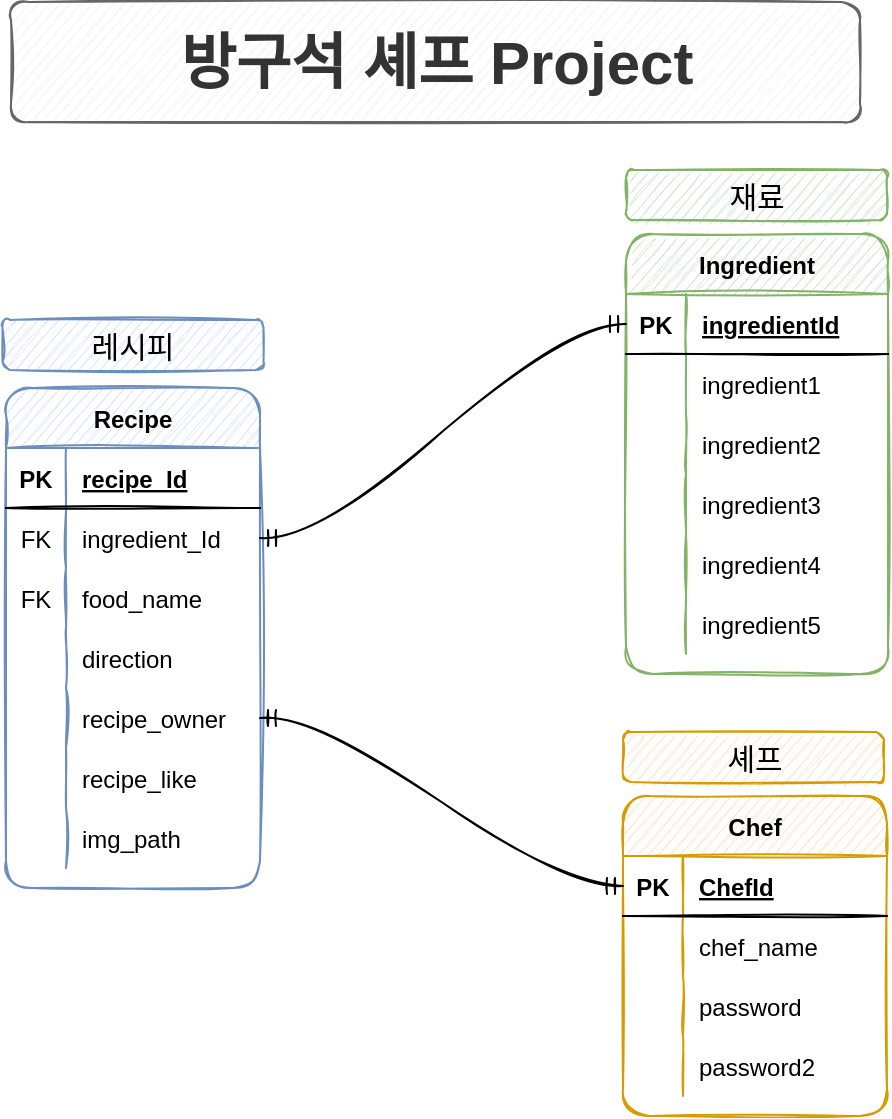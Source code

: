 <mxfile version="14.9.9" type="github">
  <diagram id="R2lEEEUBdFMjLlhIrx00" name="Page-1">
    <mxGraphModel dx="1422" dy="772" grid="0" gridSize="10" guides="1" tooltips="1" connect="1" arrows="1" fold="1" page="1" pageScale="1" pageWidth="850" pageHeight="1100" background="none" math="0" shadow="0" extFonts="Permanent Marker^https://fonts.googleapis.com/css?family=Permanent+Marker">
      <root>
        <mxCell id="0" />
        <mxCell id="1" parent="0" />
        <mxCell id="C-vyLk0tnHw3VtMMgP7b-2" value="Ingredient" style="shape=table;startSize=30;container=1;collapsible=1;childLayout=tableLayout;fixedRows=1;rowLines=0;fontStyle=1;align=center;resizeLast=1;fillColor=#d5e8d4;strokeColor=#82b366;sketch=1;rounded=1;" parent="1" vertex="1">
          <mxGeometry x="502" y="377" width="131" height="220" as="geometry" />
        </mxCell>
        <mxCell id="C-vyLk0tnHw3VtMMgP7b-3" value="" style="shape=partialRectangle;collapsible=0;dropTarget=0;pointerEvents=0;fillColor=none;points=[[0,0.5],[1,0.5]];portConstraint=eastwest;top=0;left=0;right=0;bottom=1;sketch=1;rounded=1;" parent="C-vyLk0tnHw3VtMMgP7b-2" vertex="1">
          <mxGeometry y="30" width="131" height="30" as="geometry" />
        </mxCell>
        <mxCell id="C-vyLk0tnHw3VtMMgP7b-4" value="PK" style="shape=partialRectangle;overflow=hidden;connectable=0;fillColor=none;top=0;left=0;bottom=0;right=0;fontStyle=1;sketch=1;rounded=1;" parent="C-vyLk0tnHw3VtMMgP7b-3" vertex="1">
          <mxGeometry width="30" height="30" as="geometry" />
        </mxCell>
        <mxCell id="C-vyLk0tnHw3VtMMgP7b-5" value="ingredientId" style="shape=partialRectangle;overflow=hidden;connectable=0;fillColor=none;top=0;left=0;bottom=0;right=0;align=left;spacingLeft=6;fontStyle=5;sketch=1;rounded=1;" parent="C-vyLk0tnHw3VtMMgP7b-3" vertex="1">
          <mxGeometry x="30" width="101" height="30" as="geometry" />
        </mxCell>
        <mxCell id="C-vyLk0tnHw3VtMMgP7b-6" value="" style="shape=partialRectangle;collapsible=0;dropTarget=0;pointerEvents=0;fillColor=none;points=[[0,0.5],[1,0.5]];portConstraint=eastwest;top=0;left=0;right=0;bottom=0;sketch=1;rounded=1;" parent="C-vyLk0tnHw3VtMMgP7b-2" vertex="1">
          <mxGeometry y="60" width="131" height="30" as="geometry" />
        </mxCell>
        <mxCell id="C-vyLk0tnHw3VtMMgP7b-7" value="" style="shape=partialRectangle;overflow=hidden;connectable=0;fillColor=none;top=0;left=0;bottom=0;right=0;sketch=1;rounded=1;" parent="C-vyLk0tnHw3VtMMgP7b-6" vertex="1">
          <mxGeometry width="30" height="30" as="geometry" />
        </mxCell>
        <mxCell id="C-vyLk0tnHw3VtMMgP7b-8" value="ingredient1" style="shape=partialRectangle;overflow=hidden;connectable=0;fillColor=none;top=0;left=0;bottom=0;right=0;align=left;spacingLeft=6;sketch=1;rounded=1;" parent="C-vyLk0tnHw3VtMMgP7b-6" vertex="1">
          <mxGeometry x="30" width="101" height="30" as="geometry" />
        </mxCell>
        <mxCell id="C-vyLk0tnHw3VtMMgP7b-9" value="" style="shape=partialRectangle;collapsible=0;dropTarget=0;pointerEvents=0;fillColor=none;points=[[0,0.5],[1,0.5]];portConstraint=eastwest;top=0;left=0;right=0;bottom=0;sketch=1;rounded=1;" parent="C-vyLk0tnHw3VtMMgP7b-2" vertex="1">
          <mxGeometry y="90" width="131" height="30" as="geometry" />
        </mxCell>
        <mxCell id="C-vyLk0tnHw3VtMMgP7b-10" value="" style="shape=partialRectangle;overflow=hidden;connectable=0;fillColor=none;top=0;left=0;bottom=0;right=0;sketch=1;rounded=1;" parent="C-vyLk0tnHw3VtMMgP7b-9" vertex="1">
          <mxGeometry width="30" height="30" as="geometry" />
        </mxCell>
        <mxCell id="C-vyLk0tnHw3VtMMgP7b-11" value="ingredient2" style="shape=partialRectangle;overflow=hidden;connectable=0;fillColor=none;top=0;left=0;bottom=0;right=0;align=left;spacingLeft=6;sketch=1;rounded=1;" parent="C-vyLk0tnHw3VtMMgP7b-9" vertex="1">
          <mxGeometry x="30" width="101" height="30" as="geometry" />
        </mxCell>
        <mxCell id="Hj7KjqUA9shZ7UaCxK6g-7" value="" style="shape=partialRectangle;collapsible=0;dropTarget=0;pointerEvents=0;fillColor=none;points=[[0,0.5],[1,0.5]];portConstraint=eastwest;top=0;left=0;right=0;bottom=0;sketch=1;rounded=1;" parent="C-vyLk0tnHw3VtMMgP7b-2" vertex="1">
          <mxGeometry y="120" width="131" height="30" as="geometry" />
        </mxCell>
        <mxCell id="Hj7KjqUA9shZ7UaCxK6g-8" value="" style="shape=partialRectangle;overflow=hidden;connectable=0;fillColor=none;top=0;left=0;bottom=0;right=0;sketch=1;rounded=1;" parent="Hj7KjqUA9shZ7UaCxK6g-7" vertex="1">
          <mxGeometry width="30" height="30" as="geometry" />
        </mxCell>
        <mxCell id="Hj7KjqUA9shZ7UaCxK6g-9" value="ingredient3" style="shape=partialRectangle;overflow=hidden;connectable=0;fillColor=none;top=0;left=0;bottom=0;right=0;align=left;spacingLeft=6;sketch=1;rounded=1;" parent="Hj7KjqUA9shZ7UaCxK6g-7" vertex="1">
          <mxGeometry x="30" width="101" height="30" as="geometry" />
        </mxCell>
        <mxCell id="Hj7KjqUA9shZ7UaCxK6g-10" value="" style="shape=partialRectangle;collapsible=0;dropTarget=0;pointerEvents=0;fillColor=none;points=[[0,0.5],[1,0.5]];portConstraint=eastwest;top=0;left=0;right=0;bottom=0;sketch=1;rounded=1;" parent="C-vyLk0tnHw3VtMMgP7b-2" vertex="1">
          <mxGeometry y="150" width="131" height="30" as="geometry" />
        </mxCell>
        <mxCell id="Hj7KjqUA9shZ7UaCxK6g-11" value="" style="shape=partialRectangle;overflow=hidden;connectable=0;fillColor=none;top=0;left=0;bottom=0;right=0;sketch=1;rounded=1;" parent="Hj7KjqUA9shZ7UaCxK6g-10" vertex="1">
          <mxGeometry width="30" height="30" as="geometry" />
        </mxCell>
        <mxCell id="Hj7KjqUA9shZ7UaCxK6g-12" value="ingredient4" style="shape=partialRectangle;overflow=hidden;connectable=0;fillColor=none;top=0;left=0;bottom=0;right=0;align=left;spacingLeft=6;sketch=1;rounded=1;" parent="Hj7KjqUA9shZ7UaCxK6g-10" vertex="1">
          <mxGeometry x="30" width="101" height="30" as="geometry" />
        </mxCell>
        <mxCell id="Hj7KjqUA9shZ7UaCxK6g-13" value="" style="shape=partialRectangle;collapsible=0;dropTarget=0;pointerEvents=0;fillColor=none;points=[[0,0.5],[1,0.5]];portConstraint=eastwest;top=0;left=0;right=0;bottom=0;sketch=1;rounded=1;" parent="C-vyLk0tnHw3VtMMgP7b-2" vertex="1">
          <mxGeometry y="180" width="131" height="30" as="geometry" />
        </mxCell>
        <mxCell id="Hj7KjqUA9shZ7UaCxK6g-14" value="" style="shape=partialRectangle;overflow=hidden;connectable=0;fillColor=none;top=0;left=0;bottom=0;right=0;sketch=1;rounded=1;" parent="Hj7KjqUA9shZ7UaCxK6g-13" vertex="1">
          <mxGeometry width="30" height="30" as="geometry" />
        </mxCell>
        <mxCell id="Hj7KjqUA9shZ7UaCxK6g-15" value="ingredient5" style="shape=partialRectangle;overflow=hidden;connectable=0;fillColor=none;top=0;left=0;bottom=0;right=0;align=left;spacingLeft=6;sketch=1;rounded=1;" parent="Hj7KjqUA9shZ7UaCxK6g-13" vertex="1">
          <mxGeometry x="30" width="101" height="30" as="geometry" />
        </mxCell>
        <mxCell id="C-vyLk0tnHw3VtMMgP7b-13" value="Chef" style="shape=table;startSize=30;container=1;collapsible=1;childLayout=tableLayout;fixedRows=1;rowLines=0;fontStyle=1;align=center;resizeLast=1;fillColor=#ffe6cc;strokeColor=#d79b00;sketch=1;rounded=1;" parent="1" vertex="1">
          <mxGeometry x="500.5" y="658" width="132" height="160" as="geometry" />
        </mxCell>
        <mxCell id="C-vyLk0tnHw3VtMMgP7b-14" value="" style="shape=partialRectangle;collapsible=0;dropTarget=0;pointerEvents=0;fillColor=none;points=[[0,0.5],[1,0.5]];portConstraint=eastwest;top=0;left=0;right=0;bottom=1;sketch=1;rounded=1;" parent="C-vyLk0tnHw3VtMMgP7b-13" vertex="1">
          <mxGeometry y="30" width="132" height="30" as="geometry" />
        </mxCell>
        <mxCell id="C-vyLk0tnHw3VtMMgP7b-15" value="PK" style="shape=partialRectangle;overflow=hidden;connectable=0;fillColor=none;top=0;left=0;bottom=0;right=0;fontStyle=1;sketch=1;rounded=1;" parent="C-vyLk0tnHw3VtMMgP7b-14" vertex="1">
          <mxGeometry width="30" height="30" as="geometry" />
        </mxCell>
        <mxCell id="C-vyLk0tnHw3VtMMgP7b-16" value="ChefId" style="shape=partialRectangle;overflow=hidden;connectable=0;fillColor=none;top=0;left=0;bottom=0;right=0;align=left;spacingLeft=6;fontStyle=5;sketch=1;rounded=1;" parent="C-vyLk0tnHw3VtMMgP7b-14" vertex="1">
          <mxGeometry x="30" width="102" height="30" as="geometry" />
        </mxCell>
        <mxCell id="C-vyLk0tnHw3VtMMgP7b-17" value="" style="shape=partialRectangle;collapsible=0;dropTarget=0;pointerEvents=0;fillColor=none;points=[[0,0.5],[1,0.5]];portConstraint=eastwest;top=0;left=0;right=0;bottom=0;sketch=1;rounded=1;" parent="C-vyLk0tnHw3VtMMgP7b-13" vertex="1">
          <mxGeometry y="60" width="132" height="30" as="geometry" />
        </mxCell>
        <mxCell id="C-vyLk0tnHw3VtMMgP7b-18" value="" style="shape=partialRectangle;overflow=hidden;connectable=0;fillColor=none;top=0;left=0;bottom=0;right=0;sketch=1;rounded=1;" parent="C-vyLk0tnHw3VtMMgP7b-17" vertex="1">
          <mxGeometry width="30" height="30" as="geometry" />
        </mxCell>
        <mxCell id="C-vyLk0tnHw3VtMMgP7b-19" value="chef_name    " style="shape=partialRectangle;overflow=hidden;connectable=0;fillColor=none;top=0;left=0;bottom=0;right=0;align=left;spacingLeft=6;sketch=1;rounded=1;" parent="C-vyLk0tnHw3VtMMgP7b-17" vertex="1">
          <mxGeometry x="30" width="102" height="30" as="geometry" />
        </mxCell>
        <mxCell id="C-vyLk0tnHw3VtMMgP7b-20" value="" style="shape=partialRectangle;collapsible=0;dropTarget=0;pointerEvents=0;fillColor=none;points=[[0,0.5],[1,0.5]];portConstraint=eastwest;top=0;left=0;right=0;bottom=0;sketch=1;rounded=1;" parent="C-vyLk0tnHw3VtMMgP7b-13" vertex="1">
          <mxGeometry y="90" width="132" height="30" as="geometry" />
        </mxCell>
        <mxCell id="C-vyLk0tnHw3VtMMgP7b-21" value="" style="shape=partialRectangle;overflow=hidden;connectable=0;fillColor=none;top=0;left=0;bottom=0;right=0;sketch=1;rounded=1;" parent="C-vyLk0tnHw3VtMMgP7b-20" vertex="1">
          <mxGeometry width="30" height="30" as="geometry" />
        </mxCell>
        <mxCell id="C-vyLk0tnHw3VtMMgP7b-22" value="password" style="shape=partialRectangle;overflow=hidden;connectable=0;fillColor=none;top=0;left=0;bottom=0;right=0;align=left;spacingLeft=6;sketch=1;rounded=1;" parent="C-vyLk0tnHw3VtMMgP7b-20" vertex="1">
          <mxGeometry x="30" width="102" height="30" as="geometry" />
        </mxCell>
        <mxCell id="Hj7KjqUA9shZ7UaCxK6g-1" value="" style="shape=partialRectangle;collapsible=0;dropTarget=0;pointerEvents=0;fillColor=none;points=[[0,0.5],[1,0.5]];portConstraint=eastwest;top=0;left=0;right=0;bottom=0;sketch=1;rounded=1;" parent="C-vyLk0tnHw3VtMMgP7b-13" vertex="1">
          <mxGeometry y="120" width="132" height="30" as="geometry" />
        </mxCell>
        <mxCell id="Hj7KjqUA9shZ7UaCxK6g-2" value="" style="shape=partialRectangle;overflow=hidden;connectable=0;fillColor=none;top=0;left=0;bottom=0;right=0;sketch=1;rounded=1;" parent="Hj7KjqUA9shZ7UaCxK6g-1" vertex="1">
          <mxGeometry width="30" height="30" as="geometry" />
        </mxCell>
        <mxCell id="Hj7KjqUA9shZ7UaCxK6g-3" value="password2" style="shape=partialRectangle;overflow=hidden;connectable=0;fillColor=none;top=0;left=0;bottom=0;right=0;align=left;spacingLeft=6;sketch=1;rounded=1;" parent="Hj7KjqUA9shZ7UaCxK6g-1" vertex="1">
          <mxGeometry x="30" width="102" height="30" as="geometry" />
        </mxCell>
        <mxCell id="C-vyLk0tnHw3VtMMgP7b-23" value="Recipe" style="shape=table;startSize=30;container=1;collapsible=1;childLayout=tableLayout;fixedRows=1;rowLines=0;fontStyle=1;align=center;resizeLast=1;fillColor=#dae8fc;strokeColor=#6c8ebf;sketch=1;rounded=1;" parent="1" vertex="1">
          <mxGeometry x="192" y="454" width="127" height="250" as="geometry" />
        </mxCell>
        <mxCell id="C-vyLk0tnHw3VtMMgP7b-24" value="" style="shape=partialRectangle;collapsible=0;dropTarget=0;pointerEvents=0;fillColor=none;points=[[0,0.5],[1,0.5]];portConstraint=eastwest;top=0;left=0;right=0;bottom=1;sketch=1;rounded=1;" parent="C-vyLk0tnHw3VtMMgP7b-23" vertex="1">
          <mxGeometry y="30" width="127" height="30" as="geometry" />
        </mxCell>
        <mxCell id="C-vyLk0tnHw3VtMMgP7b-25" value="PK" style="shape=partialRectangle;overflow=hidden;connectable=0;fillColor=none;top=0;left=0;bottom=0;right=0;fontStyle=1;sketch=1;rounded=1;" parent="C-vyLk0tnHw3VtMMgP7b-24" vertex="1">
          <mxGeometry width="30" height="30" as="geometry" />
        </mxCell>
        <mxCell id="C-vyLk0tnHw3VtMMgP7b-26" value="recipe_Id" style="shape=partialRectangle;overflow=hidden;connectable=0;fillColor=none;top=0;left=0;bottom=0;right=0;align=left;spacingLeft=6;fontStyle=5;sketch=1;rounded=1;" parent="C-vyLk0tnHw3VtMMgP7b-24" vertex="1">
          <mxGeometry x="30" width="97" height="30" as="geometry" />
        </mxCell>
        <mxCell id="C-vyLk0tnHw3VtMMgP7b-27" value="" style="shape=partialRectangle;collapsible=0;dropTarget=0;pointerEvents=0;fillColor=none;points=[[0,0.5],[1,0.5]];portConstraint=eastwest;top=0;left=0;right=0;bottom=0;sketch=1;rounded=1;" parent="C-vyLk0tnHw3VtMMgP7b-23" vertex="1">
          <mxGeometry y="60" width="127" height="30" as="geometry" />
        </mxCell>
        <mxCell id="C-vyLk0tnHw3VtMMgP7b-28" value="FK" style="shape=partialRectangle;overflow=hidden;connectable=0;fillColor=none;top=0;left=0;bottom=0;right=0;sketch=1;rounded=1;" parent="C-vyLk0tnHw3VtMMgP7b-27" vertex="1">
          <mxGeometry width="30" height="30" as="geometry" />
        </mxCell>
        <mxCell id="C-vyLk0tnHw3VtMMgP7b-29" value="ingredient_Id " style="shape=partialRectangle;overflow=hidden;connectable=0;fillColor=none;top=0;left=0;bottom=0;right=0;align=left;spacingLeft=6;sketch=1;rounded=1;" parent="C-vyLk0tnHw3VtMMgP7b-27" vertex="1">
          <mxGeometry x="30" width="97" height="30" as="geometry" />
        </mxCell>
        <mxCell id="Hj7KjqUA9shZ7UaCxK6g-16" value="" style="shape=partialRectangle;collapsible=0;dropTarget=0;pointerEvents=0;fillColor=none;points=[[0,0.5],[1,0.5]];portConstraint=eastwest;top=0;left=0;right=0;bottom=0;sketch=1;rounded=1;" parent="C-vyLk0tnHw3VtMMgP7b-23" vertex="1">
          <mxGeometry y="90" width="127" height="30" as="geometry" />
        </mxCell>
        <mxCell id="Hj7KjqUA9shZ7UaCxK6g-17" value="FK" style="shape=partialRectangle;overflow=hidden;connectable=0;fillColor=none;top=0;left=0;bottom=0;right=0;sketch=1;rounded=1;" parent="Hj7KjqUA9shZ7UaCxK6g-16" vertex="1">
          <mxGeometry width="30" height="30" as="geometry" />
        </mxCell>
        <mxCell id="Hj7KjqUA9shZ7UaCxK6g-18" value="food_name" style="shape=partialRectangle;overflow=hidden;connectable=0;fillColor=none;top=0;left=0;bottom=0;right=0;align=left;spacingLeft=6;sketch=1;rounded=1;" parent="Hj7KjqUA9shZ7UaCxK6g-16" vertex="1">
          <mxGeometry x="30" width="97" height="30" as="geometry" />
        </mxCell>
        <mxCell id="Hj7KjqUA9shZ7UaCxK6g-19" value="" style="shape=partialRectangle;collapsible=0;dropTarget=0;pointerEvents=0;fillColor=none;points=[[0,0.5],[1,0.5]];portConstraint=eastwest;top=0;left=0;right=0;bottom=0;sketch=1;rounded=1;" parent="C-vyLk0tnHw3VtMMgP7b-23" vertex="1">
          <mxGeometry y="120" width="127" height="30" as="geometry" />
        </mxCell>
        <mxCell id="Hj7KjqUA9shZ7UaCxK6g-20" value="" style="shape=partialRectangle;overflow=hidden;connectable=0;fillColor=none;top=0;left=0;bottom=0;right=0;sketch=1;rounded=1;" parent="Hj7KjqUA9shZ7UaCxK6g-19" vertex="1">
          <mxGeometry width="30" height="30" as="geometry" />
        </mxCell>
        <mxCell id="Hj7KjqUA9shZ7UaCxK6g-21" value="direction" style="shape=partialRectangle;overflow=hidden;connectable=0;fillColor=none;top=0;left=0;bottom=0;right=0;align=left;spacingLeft=6;sketch=1;rounded=1;" parent="Hj7KjqUA9shZ7UaCxK6g-19" vertex="1">
          <mxGeometry x="30" width="97" height="30" as="geometry" />
        </mxCell>
        <mxCell id="Hj7KjqUA9shZ7UaCxK6g-22" value="" style="shape=partialRectangle;collapsible=0;dropTarget=0;pointerEvents=0;fillColor=none;points=[[0,0.5],[1,0.5]];portConstraint=eastwest;top=0;left=0;right=0;bottom=0;sketch=1;rounded=1;" parent="C-vyLk0tnHw3VtMMgP7b-23" vertex="1">
          <mxGeometry y="150" width="127" height="30" as="geometry" />
        </mxCell>
        <mxCell id="Hj7KjqUA9shZ7UaCxK6g-23" value="" style="shape=partialRectangle;overflow=hidden;connectable=0;fillColor=none;top=0;left=0;bottom=0;right=0;sketch=1;rounded=1;" parent="Hj7KjqUA9shZ7UaCxK6g-22" vertex="1">
          <mxGeometry width="30" height="30" as="geometry" />
        </mxCell>
        <mxCell id="Hj7KjqUA9shZ7UaCxK6g-24" value="recipe_owner" style="shape=partialRectangle;overflow=hidden;connectable=0;fillColor=none;top=0;left=0;bottom=0;right=0;align=left;spacingLeft=6;sketch=1;rounded=1;" parent="Hj7KjqUA9shZ7UaCxK6g-22" vertex="1">
          <mxGeometry x="30" width="97" height="30" as="geometry" />
        </mxCell>
        <mxCell id="Hj7KjqUA9shZ7UaCxK6g-25" value="" style="shape=partialRectangle;collapsible=0;dropTarget=0;pointerEvents=0;fillColor=none;points=[[0,0.5],[1,0.5]];portConstraint=eastwest;top=0;left=0;right=0;bottom=0;sketch=1;rounded=1;" parent="C-vyLk0tnHw3VtMMgP7b-23" vertex="1">
          <mxGeometry y="180" width="127" height="30" as="geometry" />
        </mxCell>
        <mxCell id="Hj7KjqUA9shZ7UaCxK6g-26" value="" style="shape=partialRectangle;overflow=hidden;connectable=0;fillColor=none;top=0;left=0;bottom=0;right=0;sketch=1;rounded=1;" parent="Hj7KjqUA9shZ7UaCxK6g-25" vertex="1">
          <mxGeometry width="30" height="30" as="geometry" />
        </mxCell>
        <mxCell id="Hj7KjqUA9shZ7UaCxK6g-27" value="recipe_like" style="shape=partialRectangle;overflow=hidden;connectable=0;fillColor=none;top=0;left=0;bottom=0;right=0;align=left;spacingLeft=6;sketch=1;rounded=1;" parent="Hj7KjqUA9shZ7UaCxK6g-25" vertex="1">
          <mxGeometry x="30" width="97" height="30" as="geometry" />
        </mxCell>
        <mxCell id="Hj7KjqUA9shZ7UaCxK6g-28" value="" style="shape=partialRectangle;collapsible=0;dropTarget=0;pointerEvents=0;fillColor=none;points=[[0,0.5],[1,0.5]];portConstraint=eastwest;top=0;left=0;right=0;bottom=0;sketch=1;rounded=1;" parent="C-vyLk0tnHw3VtMMgP7b-23" vertex="1">
          <mxGeometry y="210" width="127" height="30" as="geometry" />
        </mxCell>
        <mxCell id="Hj7KjqUA9shZ7UaCxK6g-29" value="" style="shape=partialRectangle;overflow=hidden;connectable=0;fillColor=none;top=0;left=0;bottom=0;right=0;sketch=1;rounded=1;" parent="Hj7KjqUA9shZ7UaCxK6g-28" vertex="1">
          <mxGeometry width="30" height="30" as="geometry" />
        </mxCell>
        <mxCell id="Hj7KjqUA9shZ7UaCxK6g-30" value="img_path" style="shape=partialRectangle;overflow=hidden;connectable=0;fillColor=none;top=0;left=0;bottom=0;right=0;align=left;spacingLeft=6;sketch=1;rounded=1;" parent="Hj7KjqUA9shZ7UaCxK6g-28" vertex="1">
          <mxGeometry x="30" width="97" height="30" as="geometry" />
        </mxCell>
        <mxCell id="Hj7KjqUA9shZ7UaCxK6g-34" value="" style="edgeStyle=entityRelationEdgeStyle;fontSize=12;html=1;endArrow=ERmandOne;startArrow=ERmandOne;entryX=0;entryY=0.5;entryDx=0;entryDy=0;exitX=1;exitY=0.5;exitDx=0;exitDy=0;sketch=1;curved=1;" parent="1" source="C-vyLk0tnHw3VtMMgP7b-27" target="C-vyLk0tnHw3VtMMgP7b-3" edge="1">
          <mxGeometry width="100" height="100" relative="1" as="geometry">
            <mxPoint x="389" y="592" as="sourcePoint" />
            <mxPoint x="489" y="492" as="targetPoint" />
          </mxGeometry>
        </mxCell>
        <mxCell id="Hj7KjqUA9shZ7UaCxK6g-37" value="" style="edgeStyle=entityRelationEdgeStyle;fontSize=12;html=1;endArrow=ERmandOne;startArrow=ERmandOne;entryX=0;entryY=0.5;entryDx=0;entryDy=0;exitX=1;exitY=0.5;exitDx=0;exitDy=0;sketch=1;curved=1;" parent="1" source="Hj7KjqUA9shZ7UaCxK6g-22" target="C-vyLk0tnHw3VtMMgP7b-14" edge="1">
          <mxGeometry width="100" height="100" relative="1" as="geometry">
            <mxPoint x="340" y="539" as="sourcePoint" />
            <mxPoint x="512" y="432.0" as="targetPoint" />
          </mxGeometry>
        </mxCell>
        <mxCell id="Hj7KjqUA9shZ7UaCxK6g-38" value="방구석 셰프 Project" style="whiteSpace=wrap;html=1;fillColor=#f5f5f5;strokeColor=#666666;fontColor=#333333;fontStyle=1;fontSize=30;sketch=1;rounded=1;" parent="1" vertex="1">
          <mxGeometry x="194.5" y="261" width="424.5" height="60" as="geometry" />
        </mxCell>
        <mxCell id="Hj7KjqUA9shZ7UaCxK6g-40" value="레시피" style="whiteSpace=wrap;html=1;fontSize=15;fillColor=#dae8fc;strokeColor=#6c8ebf;sketch=1;rounded=1;" parent="1" vertex="1">
          <mxGeometry x="190.25" y="420" width="130.5" height="25" as="geometry" />
        </mxCell>
        <mxCell id="Hj7KjqUA9shZ7UaCxK6g-43" value="재료" style="whiteSpace=wrap;html=1;fontSize=15;fillColor=#d5e8d4;strokeColor=#82b366;sketch=1;rounded=1;" parent="1" vertex="1">
          <mxGeometry x="502" y="345" width="130.5" height="25" as="geometry" />
        </mxCell>
        <mxCell id="Hj7KjqUA9shZ7UaCxK6g-44" value="셰프" style="whiteSpace=wrap;html=1;fontSize=15;fillColor=#ffe6cc;strokeColor=#d79b00;sketch=1;rounded=1;" parent="1" vertex="1">
          <mxGeometry x="500.5" y="626" width="130.5" height="25" as="geometry" />
        </mxCell>
      </root>
    </mxGraphModel>
  </diagram>
</mxfile>
